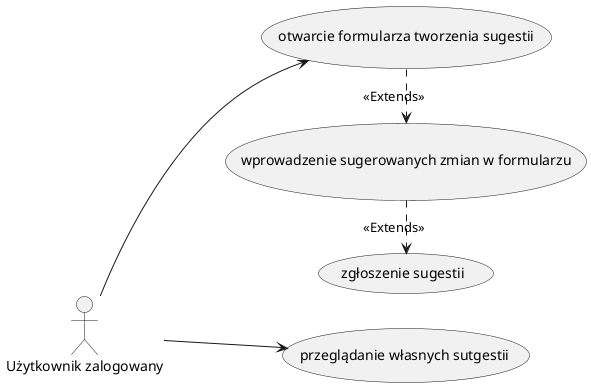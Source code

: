 @startuml
left to right direction

actor :Użytkownik zalogowany:

(Użytkownik zalogowany) --> (otwarcie formularza tworzenia sugestii)
(otwarcie formularza tworzenia sugestii) .> (wprowadzenie sugerowanych zmian w formularzu) : <<Extends>>
(wprowadzenie sugerowanych zmian w formularzu) .>  (zgłoszenie sugestii) : <<Extends>>

(Użytkownik zalogowany) --> (przeglądanie własnych sutgestii)
@enduml
